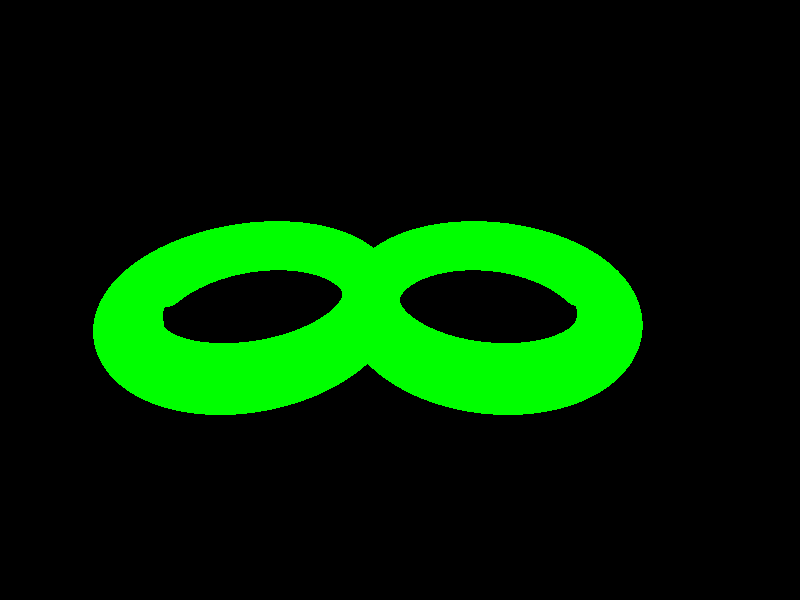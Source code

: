 //-------------------------------------------
#version 3.6; // 3.7
global_settings{assumed_gamma 1.0}
#default{ finish{ ambient 0.1 diffuse 0.9 }}
//------------------------------------------
#include "colors.inc"
#include "textures.inc"
//------------------------------------------



// camera ----------------------------------
camera{ location  <5.0 , 10 ,-15>
        look_at   <5.0 , 0.0 , 0.0>
        right x*image_width/image_height
        angle 75 }

// sun -------------------------------------
light_source{<1500,3000,-2500> color White}

// sky -------------------------------------
plane{ <0,1,0>,1 hollow
       texture{
         pigment{ bozo turbulence 0.92
           color_map{
                 [0.00 rgb<0.05,0.15,0.45>]
                 [0.50 rgb<0.05,0.15,0.45>]
                 [0.70 rgb<1,1,1>        ]
                 [0.85 rgb<0.2,0.2,0.2>  ]
                 [1.00 rgb<0.5,0.5,0.5>  ]
                       } //
           scale<1,1,1.5>*2.5
           translate<0,0,0>
           } // end of pigment
         finish {ambient 1 diffuse 0}
        } // end of texture
       scale 10000}


 #declare Half_Torus = difference {
  torus {    4, 1
  // rotate -90*x  // so we can see it from the top
  }
  box { <-5, -5, -1>, <5, 0, 1> }
   pigment { Green }
  }
  #declare Flip_It_Over = 180*x;
  #declare Torus_Translate = 8;  // twice the major radius


    union {
    object { Half_Torus }
    object { Half_Torus
      // rotate Flip_It_Over
      translate Torus_Translate*x
    }
  }


//------------------------------------- end 
